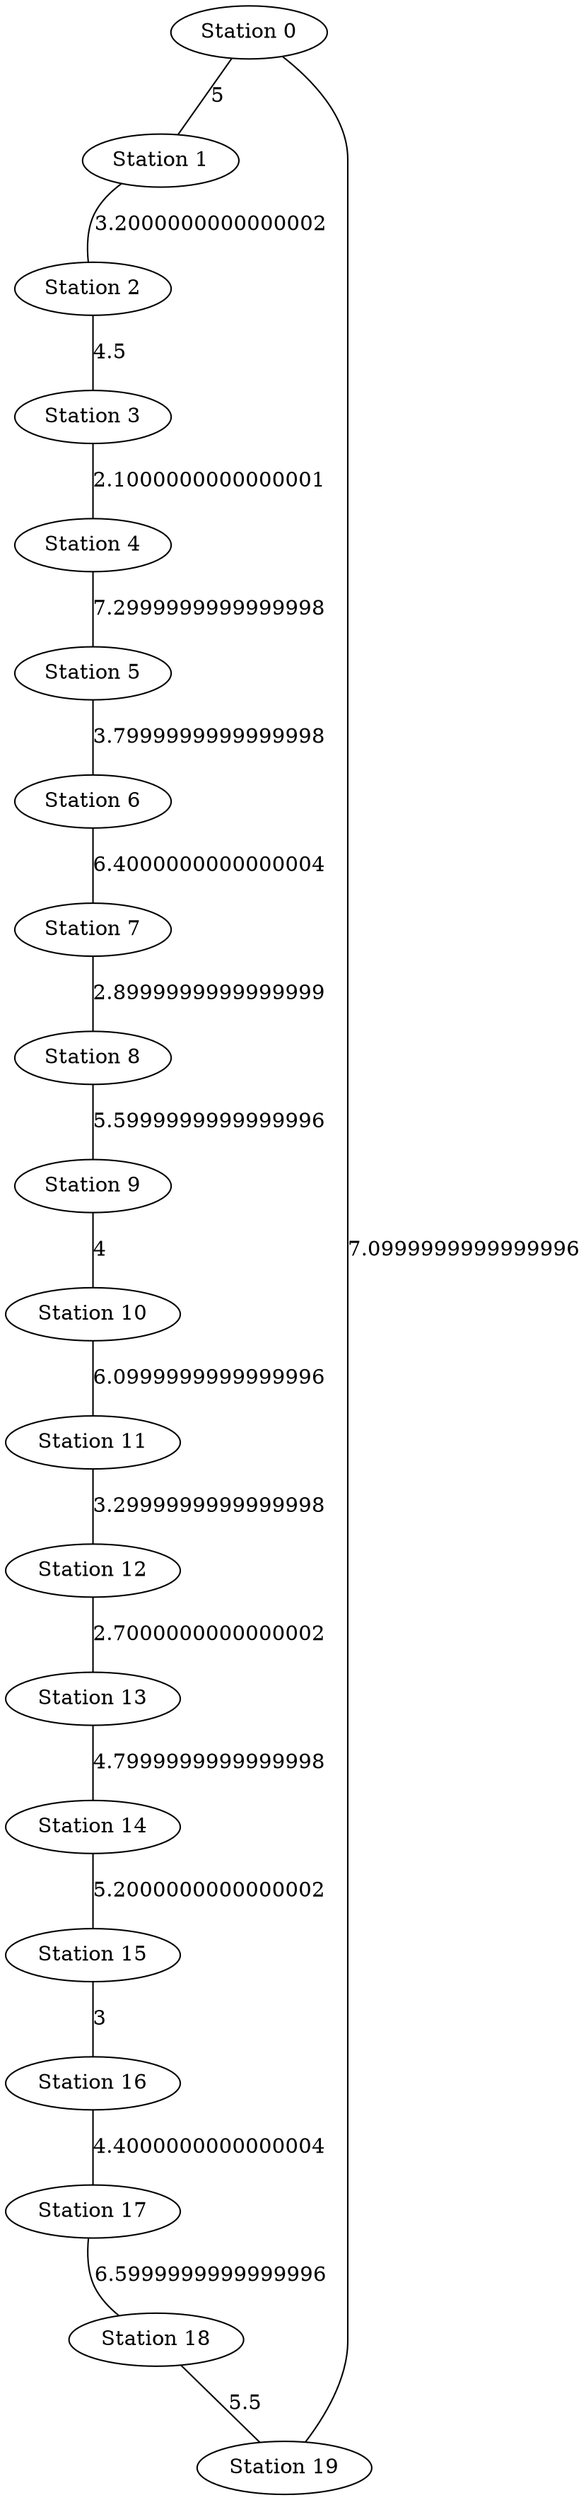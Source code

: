 graph G {
0[label="Station 0"];
1[label="Station 1"];
2[label="Station 2"];
3[label="Station 3"];
4[label="Station 4"];
5[label="Station 5"];
6[label="Station 6"];
7[label="Station 7"];
8[label="Station 8"];
9[label="Station 9"];
10[label="Station 10"];
11[label="Station 11"];
12[label="Station 12"];
13[label="Station 13"];
14[label="Station 14"];
15[label="Station 15"];
16[label="Station 16"];
17[label="Station 17"];
18[label="Station 18"];
19[label="Station 19"];
0--1 [label=5];
1--2 [label=3.2000000000000002];
2--3 [label=4.5];
3--4 [label=2.1000000000000001];
4--5 [label=7.2999999999999998];
5--6 [label=3.7999999999999998];
6--7 [label=6.4000000000000004];
7--8 [label=2.8999999999999999];
8--9 [label=5.5999999999999996];
9--10 [label=4];
10--11 [label=6.0999999999999996];
11--12 [label=3.2999999999999998];
12--13 [label=2.7000000000000002];
13--14 [label=4.7999999999999998];
14--15 [label=5.2000000000000002];
15--16 [label=3];
16--17 [label=4.4000000000000004];
17--18 [label=6.5999999999999996];
18--19 [label=5.5];
19--0 [label=7.0999999999999996];
}
